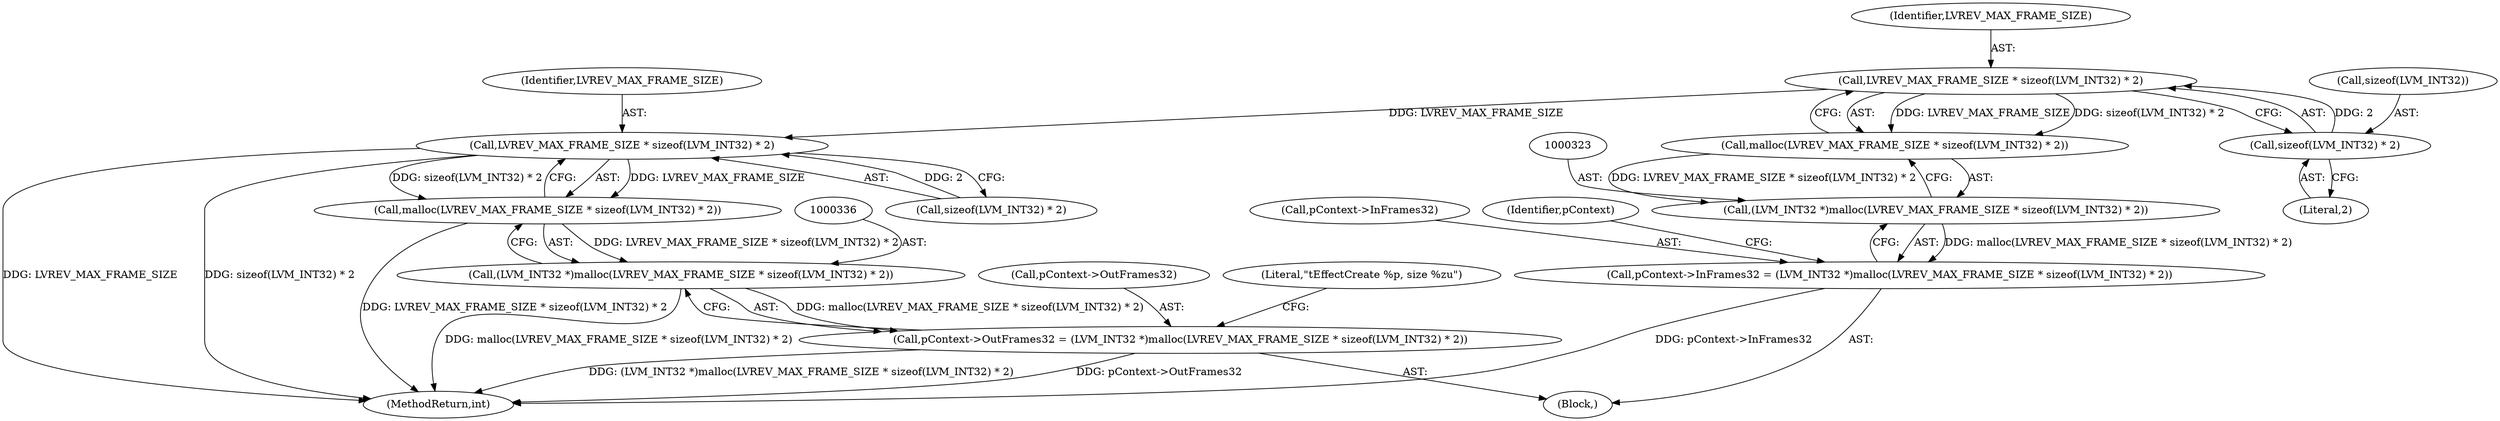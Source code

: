 digraph "0_Android_aeea52da00d210587fb3ed895de3d5f2e0264c88_5@API" {
"1000325" [label="(Call,LVREV_MAX_FRAME_SIZE * sizeof(LVM_INT32) * 2)"];
"1000327" [label="(Call,sizeof(LVM_INT32) * 2)"];
"1000324" [label="(Call,malloc(LVREV_MAX_FRAME_SIZE * sizeof(LVM_INT32) * 2))"];
"1000322" [label="(Call,(LVM_INT32 *)malloc(LVREV_MAX_FRAME_SIZE * sizeof(LVM_INT32) * 2))"];
"1000318" [label="(Call,pContext->InFrames32 = (LVM_INT32 *)malloc(LVREV_MAX_FRAME_SIZE * sizeof(LVM_INT32) * 2))"];
"1000338" [label="(Call,LVREV_MAX_FRAME_SIZE * sizeof(LVM_INT32) * 2)"];
"1000337" [label="(Call,malloc(LVREV_MAX_FRAME_SIZE * sizeof(LVM_INT32) * 2))"];
"1000335" [label="(Call,(LVM_INT32 *)malloc(LVREV_MAX_FRAME_SIZE * sizeof(LVM_INT32) * 2))"];
"1000331" [label="(Call,pContext->OutFrames32 = (LVM_INT32 *)malloc(LVREV_MAX_FRAME_SIZE * sizeof(LVM_INT32) * 2))"];
"1000324" [label="(Call,malloc(LVREV_MAX_FRAME_SIZE * sizeof(LVM_INT32) * 2))"];
"1000340" [label="(Call,sizeof(LVM_INT32) * 2)"];
"1000331" [label="(Call,pContext->OutFrames32 = (LVM_INT32 *)malloc(LVREV_MAX_FRAME_SIZE * sizeof(LVM_INT32) * 2))"];
"1000326" [label="(Identifier,LVREV_MAX_FRAME_SIZE)"];
"1000328" [label="(Call,sizeof(LVM_INT32))"];
"1000339" [label="(Identifier,LVREV_MAX_FRAME_SIZE)"];
"1000330" [label="(Literal,2)"];
"1000338" [label="(Call,LVREV_MAX_FRAME_SIZE * sizeof(LVM_INT32) * 2)"];
"1000322" [label="(Call,(LVM_INT32 *)malloc(LVREV_MAX_FRAME_SIZE * sizeof(LVM_INT32) * 2))"];
"1000345" [label="(Literal,\"\tEffectCreate %p, size %zu\")"];
"1000318" [label="(Call,pContext->InFrames32 = (LVM_INT32 *)malloc(LVREV_MAX_FRAME_SIZE * sizeof(LVM_INT32) * 2))"];
"1000327" [label="(Call,sizeof(LVM_INT32) * 2)"];
"1000337" [label="(Call,malloc(LVREV_MAX_FRAME_SIZE * sizeof(LVM_INT32) * 2))"];
"1000335" [label="(Call,(LVM_INT32 *)malloc(LVREV_MAX_FRAME_SIZE * sizeof(LVM_INT32) * 2))"];
"1000325" [label="(Call,LVREV_MAX_FRAME_SIZE * sizeof(LVM_INT32) * 2)"];
"1000319" [label="(Call,pContext->InFrames32)"];
"1000353" [label="(MethodReturn,int)"];
"1000106" [label="(Block,)"];
"1000332" [label="(Call,pContext->OutFrames32)"];
"1000333" [label="(Identifier,pContext)"];
"1000325" -> "1000324"  [label="AST: "];
"1000325" -> "1000327"  [label="CFG: "];
"1000326" -> "1000325"  [label="AST: "];
"1000327" -> "1000325"  [label="AST: "];
"1000324" -> "1000325"  [label="CFG: "];
"1000325" -> "1000324"  [label="DDG: LVREV_MAX_FRAME_SIZE"];
"1000325" -> "1000324"  [label="DDG: sizeof(LVM_INT32) * 2"];
"1000327" -> "1000325"  [label="DDG: 2"];
"1000325" -> "1000338"  [label="DDG: LVREV_MAX_FRAME_SIZE"];
"1000327" -> "1000330"  [label="CFG: "];
"1000328" -> "1000327"  [label="AST: "];
"1000330" -> "1000327"  [label="AST: "];
"1000324" -> "1000322"  [label="AST: "];
"1000322" -> "1000324"  [label="CFG: "];
"1000324" -> "1000322"  [label="DDG: LVREV_MAX_FRAME_SIZE * sizeof(LVM_INT32) * 2"];
"1000322" -> "1000318"  [label="AST: "];
"1000323" -> "1000322"  [label="AST: "];
"1000318" -> "1000322"  [label="CFG: "];
"1000322" -> "1000318"  [label="DDG: malloc(LVREV_MAX_FRAME_SIZE * sizeof(LVM_INT32) * 2)"];
"1000318" -> "1000106"  [label="AST: "];
"1000319" -> "1000318"  [label="AST: "];
"1000333" -> "1000318"  [label="CFG: "];
"1000318" -> "1000353"  [label="DDG: pContext->InFrames32"];
"1000338" -> "1000337"  [label="AST: "];
"1000338" -> "1000340"  [label="CFG: "];
"1000339" -> "1000338"  [label="AST: "];
"1000340" -> "1000338"  [label="AST: "];
"1000337" -> "1000338"  [label="CFG: "];
"1000338" -> "1000353"  [label="DDG: LVREV_MAX_FRAME_SIZE"];
"1000338" -> "1000353"  [label="DDG: sizeof(LVM_INT32) * 2"];
"1000338" -> "1000337"  [label="DDG: LVREV_MAX_FRAME_SIZE"];
"1000338" -> "1000337"  [label="DDG: sizeof(LVM_INT32) * 2"];
"1000340" -> "1000338"  [label="DDG: 2"];
"1000337" -> "1000335"  [label="AST: "];
"1000335" -> "1000337"  [label="CFG: "];
"1000337" -> "1000353"  [label="DDG: LVREV_MAX_FRAME_SIZE * sizeof(LVM_INT32) * 2"];
"1000337" -> "1000335"  [label="DDG: LVREV_MAX_FRAME_SIZE * sizeof(LVM_INT32) * 2"];
"1000335" -> "1000331"  [label="AST: "];
"1000336" -> "1000335"  [label="AST: "];
"1000331" -> "1000335"  [label="CFG: "];
"1000335" -> "1000353"  [label="DDG: malloc(LVREV_MAX_FRAME_SIZE * sizeof(LVM_INT32) * 2)"];
"1000335" -> "1000331"  [label="DDG: malloc(LVREV_MAX_FRAME_SIZE * sizeof(LVM_INT32) * 2)"];
"1000331" -> "1000106"  [label="AST: "];
"1000332" -> "1000331"  [label="AST: "];
"1000345" -> "1000331"  [label="CFG: "];
"1000331" -> "1000353"  [label="DDG: pContext->OutFrames32"];
"1000331" -> "1000353"  [label="DDG: (LVM_INT32 *)malloc(LVREV_MAX_FRAME_SIZE * sizeof(LVM_INT32) * 2)"];
}
